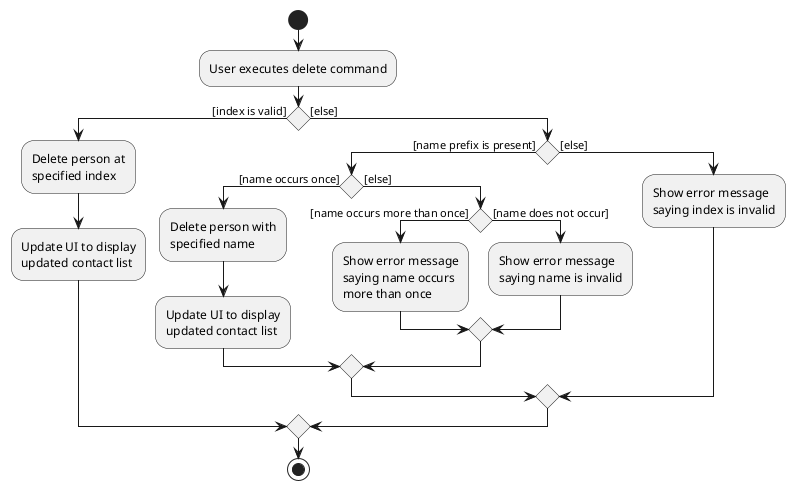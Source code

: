 @startuml
start
:User executes delete command;

'Since the beta syntax does not support placing the condition outside the
'diamond we place it as the true branch instead.

if () then ([index is valid])
    :Delete person at
    specified index;
    :Update UI to display
    updated contact list;
else ([else])
    if () then ([name prefix is present])
            if () then ([name occurs once])
                :Delete person with
                specified name;
                :Update UI to display
                updated contact list;
            else ([else])
                if () then ([name occurs more than once])
                    :Show error message
                    saying name occurs
                    more than once;
                else ([name does not occur])
                    :Show error message
                    saying name is invalid;
                endif
            endif
    else ([else])
        :Show error message
        saying index is invalid;
    endif
endif
stop
@enduml
